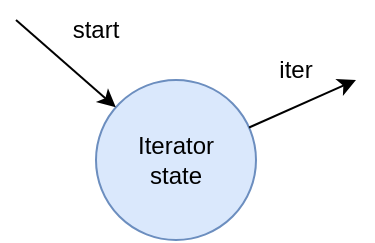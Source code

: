 <mxfile version="21.6.5" type="device">
  <diagram name="Page-1" id="lTKXGvPjV29dHkk9vSpu">
    <mxGraphModel dx="576" dy="390" grid="1" gridSize="10" guides="1" tooltips="1" connect="1" arrows="1" fold="1" page="1" pageScale="1" pageWidth="827" pageHeight="1169" math="0" shadow="0">
      <root>
        <mxCell id="0" />
        <mxCell id="1" parent="0" />
        <mxCell id="7nd8d7u_mbpoJ85qQ8lB-1" value="Iterator&lt;br&gt;state" style="ellipse;whiteSpace=wrap;html=1;fillColor=#dae8fc;strokeColor=#6c8ebf;" vertex="1" parent="1">
          <mxGeometry x="360" y="520" width="80" height="80" as="geometry" />
        </mxCell>
        <mxCell id="7nd8d7u_mbpoJ85qQ8lB-2" value="" style="endArrow=classic;html=1;rounded=0;" edge="1" parent="1" target="7nd8d7u_mbpoJ85qQ8lB-1">
          <mxGeometry width="50" height="50" relative="1" as="geometry">
            <mxPoint x="320" y="490" as="sourcePoint" />
            <mxPoint x="320" y="460" as="targetPoint" />
          </mxGeometry>
        </mxCell>
        <mxCell id="7nd8d7u_mbpoJ85qQ8lB-3" value="" style="endArrow=classic;html=1;rounded=0;" edge="1" parent="1" source="7nd8d7u_mbpoJ85qQ8lB-1">
          <mxGeometry width="50" height="50" relative="1" as="geometry">
            <mxPoint x="320" y="490" as="sourcePoint" />
            <mxPoint x="490" y="520" as="targetPoint" />
          </mxGeometry>
        </mxCell>
        <mxCell id="7nd8d7u_mbpoJ85qQ8lB-4" value="start" style="text;html=1;strokeColor=none;fillColor=none;align=center;verticalAlign=middle;whiteSpace=wrap;rounded=0;" vertex="1" parent="1">
          <mxGeometry x="330" y="480" width="60" height="30" as="geometry" />
        </mxCell>
        <mxCell id="7nd8d7u_mbpoJ85qQ8lB-5" value="iter" style="text;html=1;strokeColor=none;fillColor=none;align=center;verticalAlign=middle;whiteSpace=wrap;rounded=0;" vertex="1" parent="1">
          <mxGeometry x="430" y="500" width="60" height="30" as="geometry" />
        </mxCell>
      </root>
    </mxGraphModel>
  </diagram>
</mxfile>
